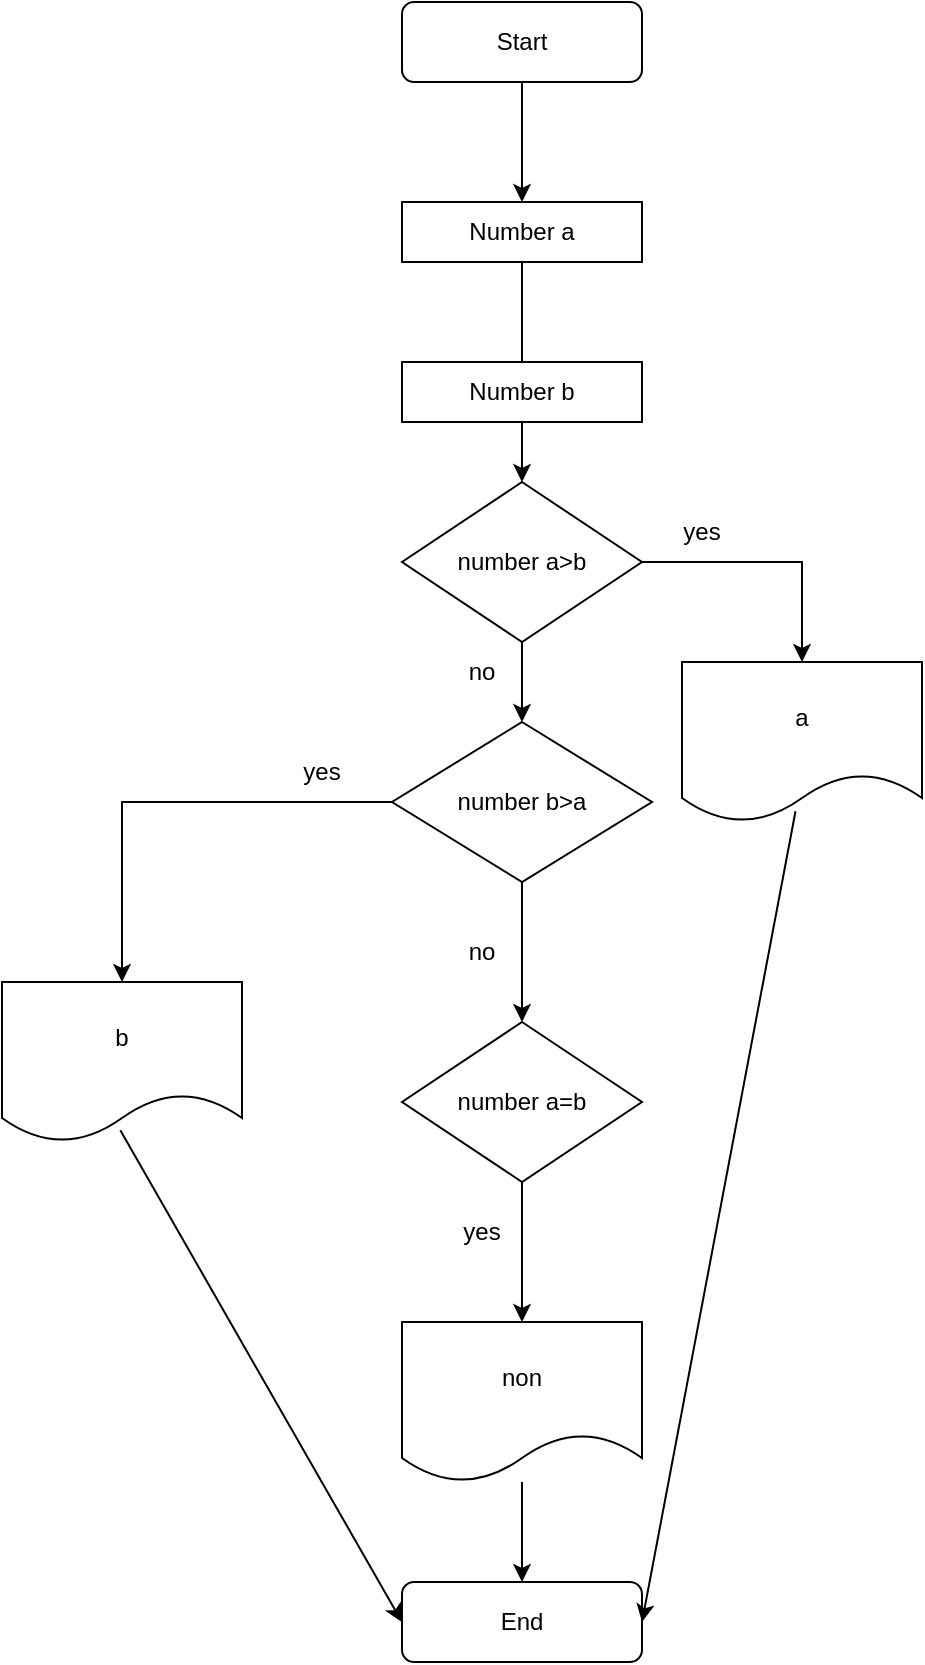 <mxfile version="21.6.5" type="github">
  <diagram name="Страница 1" id="tW_O9fYonxcFtB0Huxje">
    <mxGraphModel dx="1236" dy="573" grid="1" gridSize="10" guides="1" tooltips="1" connect="1" arrows="1" fold="1" page="1" pageScale="1" pageWidth="827" pageHeight="1169" math="0" shadow="0">
      <root>
        <mxCell id="0" />
        <mxCell id="1" parent="0" />
        <mxCell id="18pz6FFHnumT67wqjprC-15" value="" style="edgeStyle=orthogonalEdgeStyle;rounded=0;orthogonalLoop=1;jettySize=auto;html=1;" edge="1" parent="1" source="18pz6FFHnumT67wqjprC-1" target="18pz6FFHnumT67wqjprC-2">
          <mxGeometry relative="1" as="geometry" />
        </mxCell>
        <mxCell id="18pz6FFHnumT67wqjprC-1" value="Start" style="rounded=1;whiteSpace=wrap;html=1;" vertex="1" parent="1">
          <mxGeometry x="320" y="20" width="120" height="40" as="geometry" />
        </mxCell>
        <mxCell id="18pz6FFHnumT67wqjprC-16" value="" style="edgeStyle=orthogonalEdgeStyle;rounded=0;orthogonalLoop=1;jettySize=auto;html=1;" edge="1" parent="1" source="18pz6FFHnumT67wqjprC-2" target="18pz6FFHnumT67wqjprC-4">
          <mxGeometry relative="1" as="geometry" />
        </mxCell>
        <mxCell id="18pz6FFHnumT67wqjprC-2" value="Number a" style="rounded=0;whiteSpace=wrap;html=1;" vertex="1" parent="1">
          <mxGeometry x="320" y="120" width="120" height="30" as="geometry" />
        </mxCell>
        <mxCell id="18pz6FFHnumT67wqjprC-3" value="Number b" style="rounded=0;whiteSpace=wrap;html=1;" vertex="1" parent="1">
          <mxGeometry x="320" y="200" width="120" height="30" as="geometry" />
        </mxCell>
        <mxCell id="18pz6FFHnumT67wqjprC-8" value="" style="edgeStyle=orthogonalEdgeStyle;rounded=0;orthogonalLoop=1;jettySize=auto;html=1;" edge="1" parent="1" source="18pz6FFHnumT67wqjprC-4" target="18pz6FFHnumT67wqjprC-5">
          <mxGeometry relative="1" as="geometry" />
        </mxCell>
        <mxCell id="18pz6FFHnumT67wqjprC-23" value="" style="edgeStyle=orthogonalEdgeStyle;rounded=0;orthogonalLoop=1;jettySize=auto;html=1;" edge="1" parent="1" source="18pz6FFHnumT67wqjprC-4" target="18pz6FFHnumT67wqjprC-20">
          <mxGeometry relative="1" as="geometry" />
        </mxCell>
        <mxCell id="18pz6FFHnumT67wqjprC-4" value="number a&amp;gt;b" style="rhombus;whiteSpace=wrap;html=1;" vertex="1" parent="1">
          <mxGeometry x="320" y="260" width="120" height="80" as="geometry" />
        </mxCell>
        <mxCell id="18pz6FFHnumT67wqjprC-5" value="a" style="shape=document;whiteSpace=wrap;html=1;boundedLbl=1;" vertex="1" parent="1">
          <mxGeometry x="460" y="350" width="120" height="80" as="geometry" />
        </mxCell>
        <mxCell id="18pz6FFHnumT67wqjprC-7" value="End" style="rounded=1;whiteSpace=wrap;html=1;" vertex="1" parent="1">
          <mxGeometry x="320" y="810" width="120" height="40" as="geometry" />
        </mxCell>
        <mxCell id="18pz6FFHnumT67wqjprC-11" value="yes" style="text;html=1;strokeColor=none;fillColor=none;align=center;verticalAlign=middle;whiteSpace=wrap;rounded=0;" vertex="1" parent="1">
          <mxGeometry x="440" y="270" width="60" height="30" as="geometry" />
        </mxCell>
        <mxCell id="18pz6FFHnumT67wqjprC-12" value="no" style="text;html=1;strokeColor=none;fillColor=none;align=center;verticalAlign=middle;whiteSpace=wrap;rounded=0;" vertex="1" parent="1">
          <mxGeometry x="330" y="340" width="60" height="30" as="geometry" />
        </mxCell>
        <mxCell id="18pz6FFHnumT67wqjprC-19" value="" style="endArrow=classic;html=1;rounded=0;exitX=0.473;exitY=0.933;exitDx=0;exitDy=0;exitPerimeter=0;entryX=1;entryY=0.5;entryDx=0;entryDy=0;" edge="1" parent="1" source="18pz6FFHnumT67wqjprC-5" target="18pz6FFHnumT67wqjprC-7">
          <mxGeometry width="50" height="50" relative="1" as="geometry">
            <mxPoint x="390" y="320" as="sourcePoint" />
            <mxPoint x="460" y="470" as="targetPoint" />
          </mxGeometry>
        </mxCell>
        <mxCell id="18pz6FFHnumT67wqjprC-26" value="" style="edgeStyle=orthogonalEdgeStyle;rounded=0;orthogonalLoop=1;jettySize=auto;html=1;" edge="1" parent="1" source="18pz6FFHnumT67wqjprC-20" target="18pz6FFHnumT67wqjprC-25">
          <mxGeometry relative="1" as="geometry" />
        </mxCell>
        <mxCell id="18pz6FFHnumT67wqjprC-30" value="" style="edgeStyle=orthogonalEdgeStyle;rounded=0;orthogonalLoop=1;jettySize=auto;html=1;" edge="1" parent="1" source="18pz6FFHnumT67wqjprC-20" target="18pz6FFHnumT67wqjprC-29">
          <mxGeometry relative="1" as="geometry" />
        </mxCell>
        <mxCell id="18pz6FFHnumT67wqjprC-20" value="number b&amp;gt;a" style="rhombus;whiteSpace=wrap;html=1;" vertex="1" parent="1">
          <mxGeometry x="315" y="380" width="130" height="80" as="geometry" />
        </mxCell>
        <mxCell id="18pz6FFHnumT67wqjprC-25" value="b" style="shape=document;whiteSpace=wrap;html=1;boundedLbl=1;" vertex="1" parent="1">
          <mxGeometry x="120" y="510" width="120" height="80" as="geometry" />
        </mxCell>
        <mxCell id="18pz6FFHnumT67wqjprC-28" value="yes" style="text;html=1;strokeColor=none;fillColor=none;align=center;verticalAlign=middle;whiteSpace=wrap;rounded=0;" vertex="1" parent="1">
          <mxGeometry x="250" y="390" width="60" height="30" as="geometry" />
        </mxCell>
        <mxCell id="18pz6FFHnumT67wqjprC-36" value="" style="edgeStyle=orthogonalEdgeStyle;rounded=0;orthogonalLoop=1;jettySize=auto;html=1;" edge="1" parent="1" source="18pz6FFHnumT67wqjprC-29" target="18pz6FFHnumT67wqjprC-33">
          <mxGeometry relative="1" as="geometry" />
        </mxCell>
        <mxCell id="18pz6FFHnumT67wqjprC-29" value="number a=b" style="rhombus;whiteSpace=wrap;html=1;" vertex="1" parent="1">
          <mxGeometry x="320" y="530" width="120" height="80" as="geometry" />
        </mxCell>
        <mxCell id="18pz6FFHnumT67wqjprC-31" value="no" style="text;html=1;strokeColor=none;fillColor=none;align=center;verticalAlign=middle;whiteSpace=wrap;rounded=0;" vertex="1" parent="1">
          <mxGeometry x="330" y="480" width="60" height="30" as="geometry" />
        </mxCell>
        <mxCell id="18pz6FFHnumT67wqjprC-38" value="" style="edgeStyle=orthogonalEdgeStyle;rounded=0;orthogonalLoop=1;jettySize=auto;html=1;" edge="1" parent="1" source="18pz6FFHnumT67wqjprC-33" target="18pz6FFHnumT67wqjprC-7">
          <mxGeometry relative="1" as="geometry" />
        </mxCell>
        <mxCell id="18pz6FFHnumT67wqjprC-33" value="non" style="shape=document;whiteSpace=wrap;html=1;boundedLbl=1;" vertex="1" parent="1">
          <mxGeometry x="320" y="680" width="120" height="80" as="geometry" />
        </mxCell>
        <mxCell id="18pz6FFHnumT67wqjprC-37" value="yes" style="text;html=1;strokeColor=none;fillColor=none;align=center;verticalAlign=middle;whiteSpace=wrap;rounded=0;" vertex="1" parent="1">
          <mxGeometry x="330" y="620" width="60" height="30" as="geometry" />
        </mxCell>
        <mxCell id="18pz6FFHnumT67wqjprC-39" value="" style="endArrow=classic;html=1;rounded=0;exitX=0.493;exitY=0.927;exitDx=0;exitDy=0;exitPerimeter=0;entryX=0;entryY=0.5;entryDx=0;entryDy=0;" edge="1" parent="1" source="18pz6FFHnumT67wqjprC-25" target="18pz6FFHnumT67wqjprC-7">
          <mxGeometry width="50" height="50" relative="1" as="geometry">
            <mxPoint x="390" y="860" as="sourcePoint" />
            <mxPoint x="440" y="810" as="targetPoint" />
            <Array as="points" />
          </mxGeometry>
        </mxCell>
      </root>
    </mxGraphModel>
  </diagram>
</mxfile>
